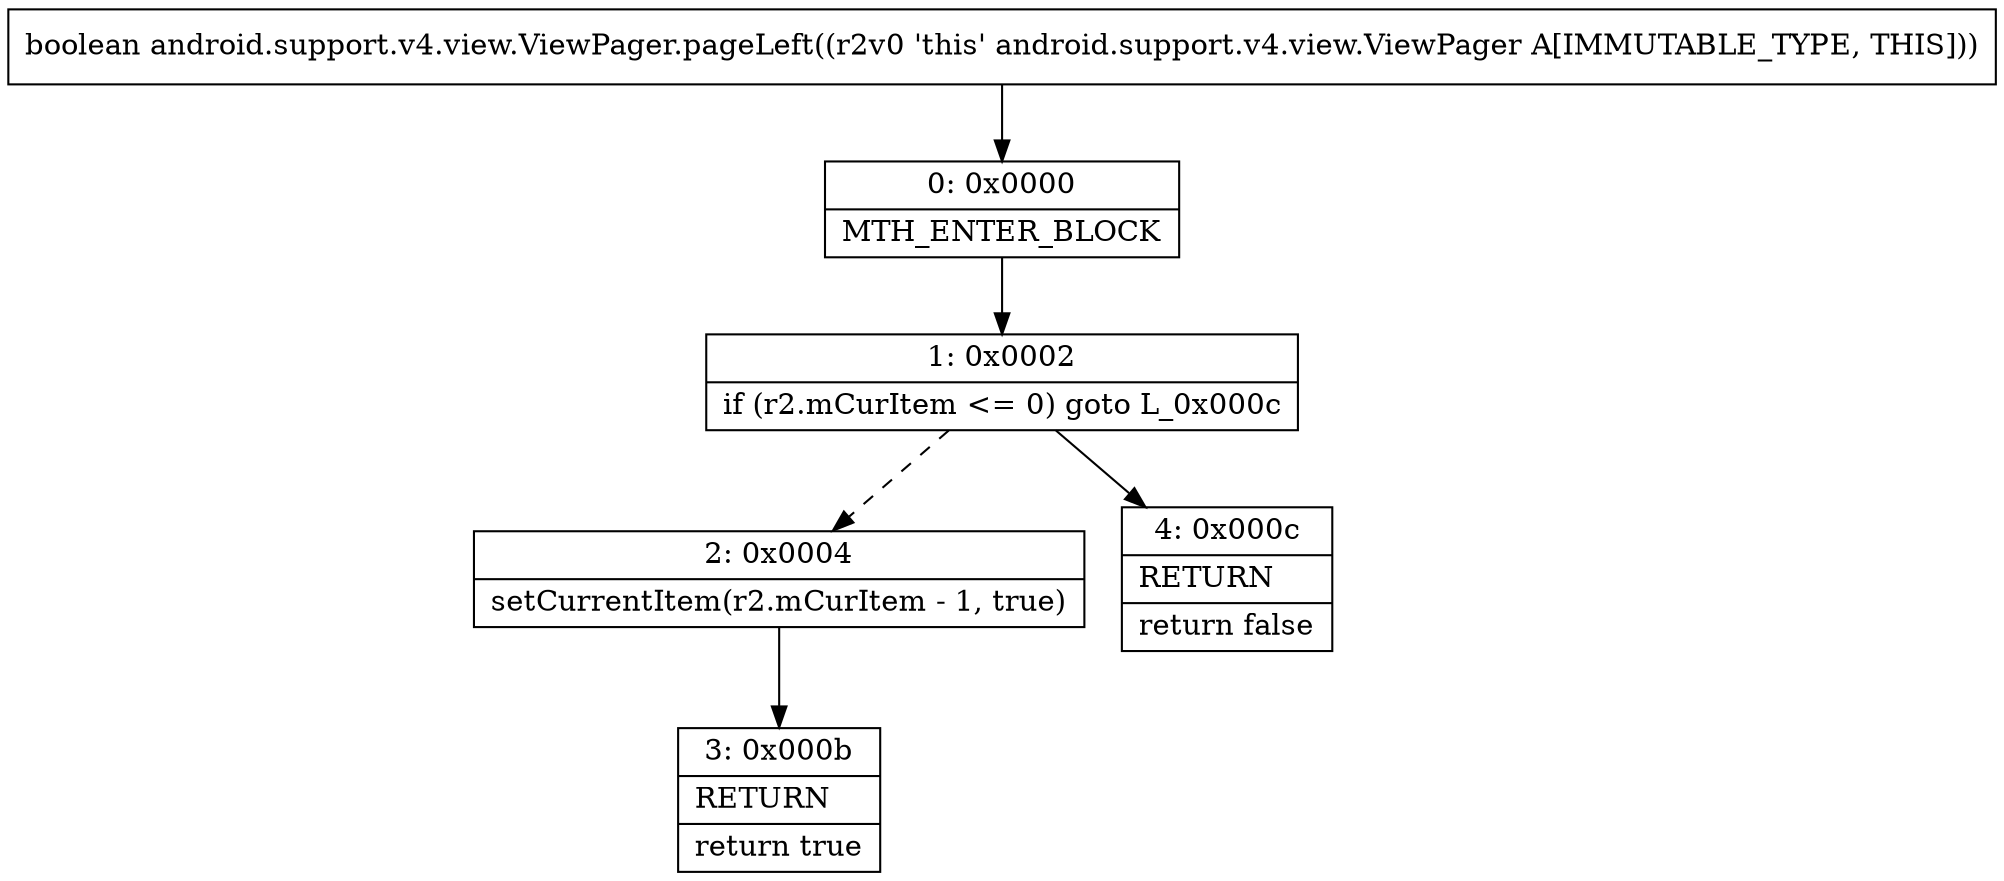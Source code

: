digraph "CFG forandroid.support.v4.view.ViewPager.pageLeft()Z" {
Node_0 [shape=record,label="{0\:\ 0x0000|MTH_ENTER_BLOCK\l}"];
Node_1 [shape=record,label="{1\:\ 0x0002|if (r2.mCurItem \<= 0) goto L_0x000c\l}"];
Node_2 [shape=record,label="{2\:\ 0x0004|setCurrentItem(r2.mCurItem \- 1, true)\l}"];
Node_3 [shape=record,label="{3\:\ 0x000b|RETURN\l|return true\l}"];
Node_4 [shape=record,label="{4\:\ 0x000c|RETURN\l|return false\l}"];
MethodNode[shape=record,label="{boolean android.support.v4.view.ViewPager.pageLeft((r2v0 'this' android.support.v4.view.ViewPager A[IMMUTABLE_TYPE, THIS])) }"];
MethodNode -> Node_0;
Node_0 -> Node_1;
Node_1 -> Node_2[style=dashed];
Node_1 -> Node_4;
Node_2 -> Node_3;
}

